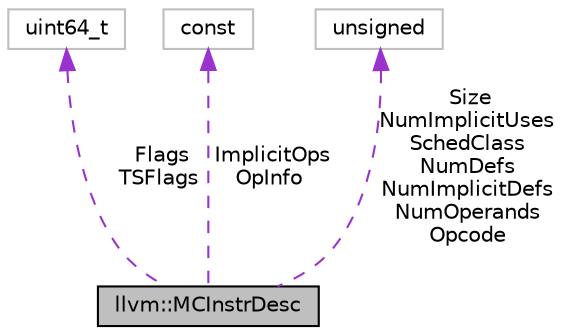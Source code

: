 digraph "llvm::MCInstrDesc"
{
 // LATEX_PDF_SIZE
  bgcolor="transparent";
  edge [fontname="Helvetica",fontsize="10",labelfontname="Helvetica",labelfontsize="10"];
  node [fontname="Helvetica",fontsize="10",shape=record];
  Node1 [label="llvm::MCInstrDesc",height=0.2,width=0.4,color="black", fillcolor="grey75", style="filled", fontcolor="black",tooltip="Describe properties that are true of each instruction in the target description file."];
  Node2 -> Node1 [dir="back",color="darkorchid3",fontsize="10",style="dashed",label=" Flags\nTSFlags" ,fontname="Helvetica"];
  Node2 [label="uint64_t",height=0.2,width=0.4,color="grey75",tooltip=" "];
  Node3 -> Node1 [dir="back",color="darkorchid3",fontsize="10",style="dashed",label=" ImplicitOps\nOpInfo" ,fontname="Helvetica"];
  Node3 [label="const",height=0.2,width=0.4,color="grey75",tooltip=" "];
  Node4 -> Node1 [dir="back",color="darkorchid3",fontsize="10",style="dashed",label=" Size\nNumImplicitUses\nSchedClass\nNumDefs\nNumImplicitDefs\nNumOperands\nOpcode" ,fontname="Helvetica"];
  Node4 [label="unsigned",height=0.2,width=0.4,color="grey75",tooltip=" "];
}
